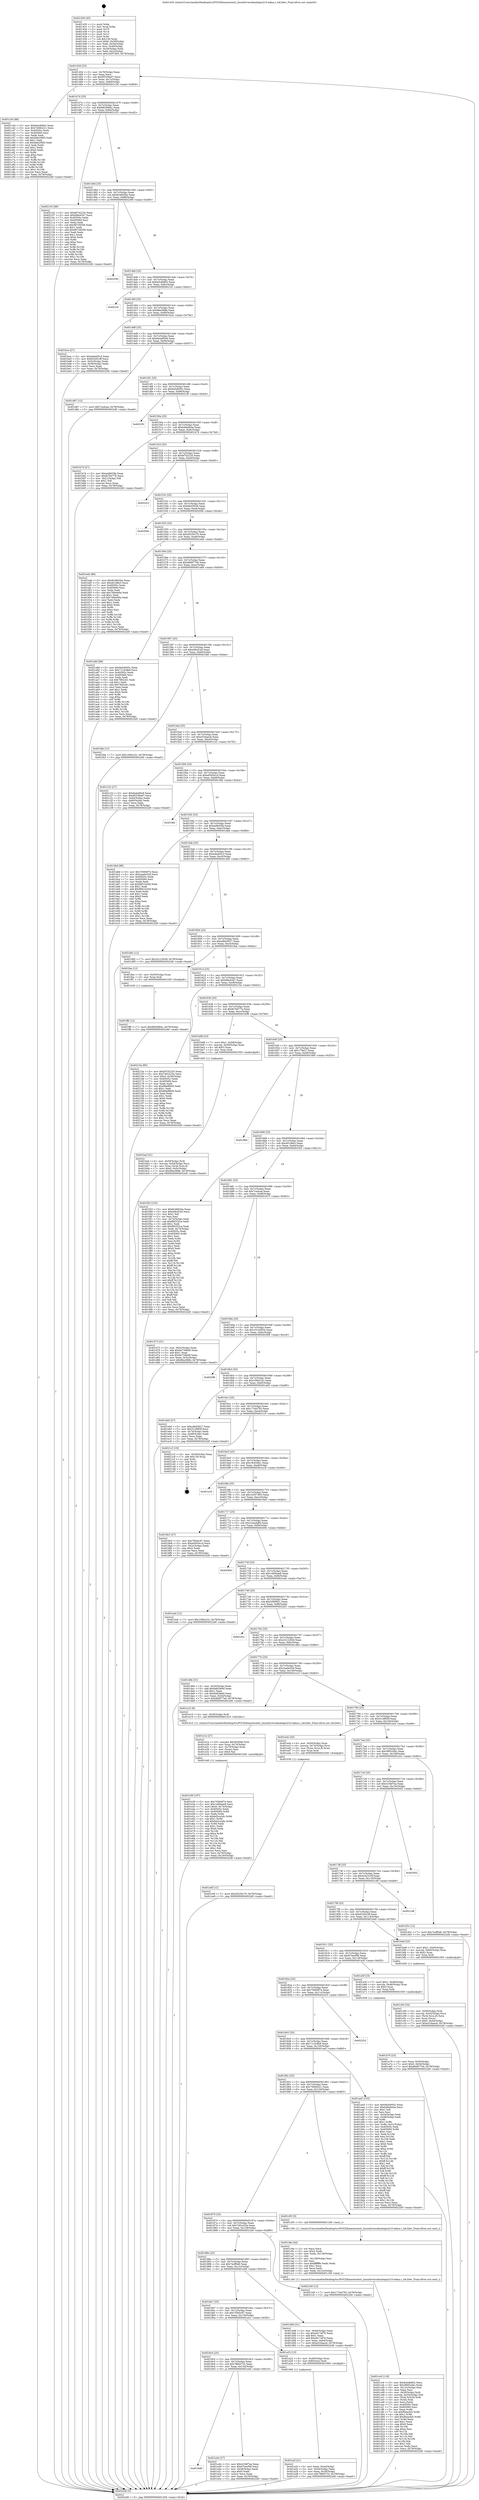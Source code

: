 digraph "0x401430" {
  label = "0x401430 (/mnt/c/Users/mathe/Desktop/tcc/POCII/binaries/extr_linuxdriversdmategra210-adma.c_tdc2dev_Final-ollvm.out::main(0))"
  labelloc = "t"
  node[shape=record]

  Entry [label="",width=0.3,height=0.3,shape=circle,fillcolor=black,style=filled]
  "0x40145d" [label="{
     0x40145d [23]\l
     | [instrs]\l
     &nbsp;&nbsp;0x40145d \<+3\>: mov -0x78(%rbp),%eax\l
     &nbsp;&nbsp;0x401460 \<+2\>: mov %eax,%ecx\l
     &nbsp;&nbsp;0x401462 \<+6\>: sub $0x855394d7,%ecx\l
     &nbsp;&nbsp;0x401468 \<+3\>: mov %eax,-0x7c(%rbp)\l
     &nbsp;&nbsp;0x40146b \<+3\>: mov %ecx,-0x80(%rbp)\l
     &nbsp;&nbsp;0x40146e \<+6\>: je 0000000000401c3d \<main+0x80d\>\l
  }"]
  "0x401c3d" [label="{
     0x401c3d [88]\l
     | [instrs]\l
     &nbsp;&nbsp;0x401c3d \<+5\>: mov $0x8cb4b662,%eax\l
     &nbsp;&nbsp;0x401c42 \<+5\>: mov $0x74584221,%ecx\l
     &nbsp;&nbsp;0x401c47 \<+7\>: mov 0x40505c,%edx\l
     &nbsp;&nbsp;0x401c4e \<+7\>: mov 0x405060,%esi\l
     &nbsp;&nbsp;0x401c55 \<+2\>: mov %edx,%edi\l
     &nbsp;&nbsp;0x401c57 \<+6\>: add $0xbbb206f3,%edi\l
     &nbsp;&nbsp;0x401c5d \<+3\>: sub $0x1,%edi\l
     &nbsp;&nbsp;0x401c60 \<+6\>: sub $0xbbb206f3,%edi\l
     &nbsp;&nbsp;0x401c66 \<+3\>: imul %edi,%edx\l
     &nbsp;&nbsp;0x401c69 \<+3\>: and $0x1,%edx\l
     &nbsp;&nbsp;0x401c6c \<+3\>: cmp $0x0,%edx\l
     &nbsp;&nbsp;0x401c6f \<+4\>: sete %r8b\l
     &nbsp;&nbsp;0x401c73 \<+3\>: cmp $0xa,%esi\l
     &nbsp;&nbsp;0x401c76 \<+4\>: setl %r9b\l
     &nbsp;&nbsp;0x401c7a \<+3\>: mov %r8b,%r10b\l
     &nbsp;&nbsp;0x401c7d \<+3\>: and %r9b,%r10b\l
     &nbsp;&nbsp;0x401c80 \<+3\>: xor %r9b,%r8b\l
     &nbsp;&nbsp;0x401c83 \<+3\>: or %r8b,%r10b\l
     &nbsp;&nbsp;0x401c86 \<+4\>: test $0x1,%r10b\l
     &nbsp;&nbsp;0x401c8a \<+3\>: cmovne %ecx,%eax\l
     &nbsp;&nbsp;0x401c8d \<+3\>: mov %eax,-0x78(%rbp)\l
     &nbsp;&nbsp;0x401c90 \<+5\>: jmp 00000000004022d0 \<main+0xea0\>\l
  }"]
  "0x401474" [label="{
     0x401474 [25]\l
     | [instrs]\l
     &nbsp;&nbsp;0x401474 \<+5\>: jmp 0000000000401479 \<main+0x49\>\l
     &nbsp;&nbsp;0x401479 \<+3\>: mov -0x7c(%rbp),%eax\l
     &nbsp;&nbsp;0x40147c \<+5\>: sub $0x8820b84c,%eax\l
     &nbsp;&nbsp;0x401481 \<+6\>: mov %eax,-0x84(%rbp)\l
     &nbsp;&nbsp;0x401487 \<+6\>: je 0000000000402102 \<main+0xcd2\>\l
  }"]
  Exit [label="",width=0.3,height=0.3,shape=circle,fillcolor=black,style=filled,peripheries=2]
  "0x402102" [label="{
     0x402102 [88]\l
     | [instrs]\l
     &nbsp;&nbsp;0x402102 \<+5\>: mov $0xbf7d2220,%eax\l
     &nbsp;&nbsp;0x402107 \<+5\>: mov $0xf49e4347,%ecx\l
     &nbsp;&nbsp;0x40210c \<+7\>: mov 0x40505c,%edx\l
     &nbsp;&nbsp;0x402113 \<+7\>: mov 0x405060,%esi\l
     &nbsp;&nbsp;0x40211a \<+2\>: mov %edx,%edi\l
     &nbsp;&nbsp;0x40211c \<+6\>: sub $0x98726558,%edi\l
     &nbsp;&nbsp;0x402122 \<+3\>: sub $0x1,%edi\l
     &nbsp;&nbsp;0x402125 \<+6\>: add $0x98726558,%edi\l
     &nbsp;&nbsp;0x40212b \<+3\>: imul %edi,%edx\l
     &nbsp;&nbsp;0x40212e \<+3\>: and $0x1,%edx\l
     &nbsp;&nbsp;0x402131 \<+3\>: cmp $0x0,%edx\l
     &nbsp;&nbsp;0x402134 \<+4\>: sete %r8b\l
     &nbsp;&nbsp;0x402138 \<+3\>: cmp $0xa,%esi\l
     &nbsp;&nbsp;0x40213b \<+4\>: setl %r9b\l
     &nbsp;&nbsp;0x40213f \<+3\>: mov %r8b,%r10b\l
     &nbsp;&nbsp;0x402142 \<+3\>: and %r9b,%r10b\l
     &nbsp;&nbsp;0x402145 \<+3\>: xor %r9b,%r8b\l
     &nbsp;&nbsp;0x402148 \<+3\>: or %r8b,%r10b\l
     &nbsp;&nbsp;0x40214b \<+4\>: test $0x1,%r10b\l
     &nbsp;&nbsp;0x40214f \<+3\>: cmovne %ecx,%eax\l
     &nbsp;&nbsp;0x402152 \<+3\>: mov %eax,-0x78(%rbp)\l
     &nbsp;&nbsp;0x402155 \<+5\>: jmp 00000000004022d0 \<main+0xea0\>\l
  }"]
  "0x40148d" [label="{
     0x40148d [25]\l
     | [instrs]\l
     &nbsp;&nbsp;0x40148d \<+5\>: jmp 0000000000401492 \<main+0x62\>\l
     &nbsp;&nbsp;0x401492 \<+3\>: mov -0x7c(%rbp),%eax\l
     &nbsp;&nbsp;0x401495 \<+5\>: sub $0x8c4662be,%eax\l
     &nbsp;&nbsp;0x40149a \<+6\>: mov %eax,-0x88(%rbp)\l
     &nbsp;&nbsp;0x4014a0 \<+6\>: je 0000000000402290 \<main+0xe60\>\l
  }"]
  "0x401ff6" [label="{
     0x401ff6 [12]\l
     | [instrs]\l
     &nbsp;&nbsp;0x401ff6 \<+7\>: movl $0x8820b84c,-0x78(%rbp)\l
     &nbsp;&nbsp;0x401ffd \<+5\>: jmp 00000000004022d0 \<main+0xea0\>\l
  }"]
  "0x402290" [label="{
     0x402290\l
  }", style=dashed]
  "0x4014a6" [label="{
     0x4014a6 [25]\l
     | [instrs]\l
     &nbsp;&nbsp;0x4014a6 \<+5\>: jmp 00000000004014ab \<main+0x7b\>\l
     &nbsp;&nbsp;0x4014ab \<+3\>: mov -0x7c(%rbp),%eax\l
     &nbsp;&nbsp;0x4014ae \<+5\>: sub $0x8cb4b662,%eax\l
     &nbsp;&nbsp;0x4014b3 \<+6\>: mov %eax,-0x8c(%rbp)\l
     &nbsp;&nbsp;0x4014b9 \<+6\>: je 00000000004021fc \<main+0xdcc\>\l
  }"]
  "0x401edf" [label="{
     0x401edf [12]\l
     | [instrs]\l
     &nbsp;&nbsp;0x401edf \<+7\>: movl $0xd5250c70,-0x78(%rbp)\l
     &nbsp;&nbsp;0x401ee6 \<+5\>: jmp 00000000004022d0 \<main+0xea0\>\l
  }"]
  "0x4021fc" [label="{
     0x4021fc\l
  }", style=dashed]
  "0x4014bf" [label="{
     0x4014bf [25]\l
     | [instrs]\l
     &nbsp;&nbsp;0x4014bf \<+5\>: jmp 00000000004014c4 \<main+0x94\>\l
     &nbsp;&nbsp;0x4014c4 \<+3\>: mov -0x7c(%rbp),%eax\l
     &nbsp;&nbsp;0x4014c7 \<+5\>: sub $0x96ec9fdb,%eax\l
     &nbsp;&nbsp;0x4014cc \<+6\>: mov %eax,-0x90(%rbp)\l
     &nbsp;&nbsp;0x4014d2 \<+6\>: je 0000000000401bce \<main+0x79e\>\l
  }"]
  "0x401e39" [label="{
     0x401e39 [107]\l
     | [instrs]\l
     &nbsp;&nbsp;0x401e39 \<+5\>: mov $0x70094f74,%esi\l
     &nbsp;&nbsp;0x401e3e \<+5\>: mov $0x1e694ae8,%ecx\l
     &nbsp;&nbsp;0x401e43 \<+7\>: movl $0x0,-0x74(%rbp)\l
     &nbsp;&nbsp;0x401e4a \<+7\>: mov 0x40505c,%edx\l
     &nbsp;&nbsp;0x401e51 \<+8\>: mov 0x405060,%r8d\l
     &nbsp;&nbsp;0x401e59 \<+3\>: mov %edx,%r9d\l
     &nbsp;&nbsp;0x401e5c \<+7\>: sub $0xbd2ca3dc,%r9d\l
     &nbsp;&nbsp;0x401e63 \<+4\>: sub $0x1,%r9d\l
     &nbsp;&nbsp;0x401e67 \<+7\>: add $0xbd2ca3dc,%r9d\l
     &nbsp;&nbsp;0x401e6e \<+4\>: imul %r9d,%edx\l
     &nbsp;&nbsp;0x401e72 \<+3\>: and $0x1,%edx\l
     &nbsp;&nbsp;0x401e75 \<+3\>: cmp $0x0,%edx\l
     &nbsp;&nbsp;0x401e78 \<+4\>: sete %r10b\l
     &nbsp;&nbsp;0x401e7c \<+4\>: cmp $0xa,%r8d\l
     &nbsp;&nbsp;0x401e80 \<+4\>: setl %r11b\l
     &nbsp;&nbsp;0x401e84 \<+3\>: mov %r10b,%bl\l
     &nbsp;&nbsp;0x401e87 \<+3\>: and %r11b,%bl\l
     &nbsp;&nbsp;0x401e8a \<+3\>: xor %r11b,%r10b\l
     &nbsp;&nbsp;0x401e8d \<+3\>: or %r10b,%bl\l
     &nbsp;&nbsp;0x401e90 \<+3\>: test $0x1,%bl\l
     &nbsp;&nbsp;0x401e93 \<+3\>: cmovne %ecx,%esi\l
     &nbsp;&nbsp;0x401e96 \<+3\>: mov %esi,-0x78(%rbp)\l
     &nbsp;&nbsp;0x401e99 \<+6\>: mov %eax,-0x140(%rbp)\l
     &nbsp;&nbsp;0x401e9f \<+5\>: jmp 00000000004022d0 \<main+0xea0\>\l
  }"]
  "0x401bce" [label="{
     0x401bce [27]\l
     | [instrs]\l
     &nbsp;&nbsp;0x401bce \<+5\>: mov $0xeda405c3,%eax\l
     &nbsp;&nbsp;0x401bd3 \<+5\>: mov $0x622f418f,%ecx\l
     &nbsp;&nbsp;0x401bd8 \<+3\>: mov -0x5c(%rbp),%edx\l
     &nbsp;&nbsp;0x401bdb \<+3\>: cmp -0x58(%rbp),%edx\l
     &nbsp;&nbsp;0x401bde \<+3\>: cmovl %ecx,%eax\l
     &nbsp;&nbsp;0x401be1 \<+3\>: mov %eax,-0x78(%rbp)\l
     &nbsp;&nbsp;0x401be4 \<+5\>: jmp 00000000004022d0 \<main+0xea0\>\l
  }"]
  "0x4014d8" [label="{
     0x4014d8 [25]\l
     | [instrs]\l
     &nbsp;&nbsp;0x4014d8 \<+5\>: jmp 00000000004014dd \<main+0xad\>\l
     &nbsp;&nbsp;0x4014dd \<+3\>: mov -0x7c(%rbp),%eax\l
     &nbsp;&nbsp;0x4014e0 \<+5\>: sub $0x9a4a85e9,%eax\l
     &nbsp;&nbsp;0x4014e5 \<+6\>: mov %eax,-0x94(%rbp)\l
     &nbsp;&nbsp;0x4014eb \<+6\>: je 0000000000401d67 \<main+0x937\>\l
  }"]
  "0x401e1e" [label="{
     0x401e1e [27]\l
     | [instrs]\l
     &nbsp;&nbsp;0x401e1e \<+10\>: movabs $0x4030b6,%rdi\l
     &nbsp;&nbsp;0x401e28 \<+4\>: mov %rax,-0x70(%rbp)\l
     &nbsp;&nbsp;0x401e2c \<+4\>: mov -0x70(%rbp),%rax\l
     &nbsp;&nbsp;0x401e30 \<+2\>: mov (%rax),%esi\l
     &nbsp;&nbsp;0x401e32 \<+2\>: mov $0x0,%al\l
     &nbsp;&nbsp;0x401e34 \<+5\>: call 0000000000401040 \<printf@plt\>\l
     | [calls]\l
     &nbsp;&nbsp;0x401040 \{1\} (unknown)\l
  }"]
  "0x401d67" [label="{
     0x401d67 [12]\l
     | [instrs]\l
     &nbsp;&nbsp;0x401d67 \<+7\>: movl $0x7ca4cae,-0x78(%rbp)\l
     &nbsp;&nbsp;0x401d6e \<+5\>: jmp 00000000004022d0 \<main+0xea0\>\l
  }"]
  "0x4014f1" [label="{
     0x4014f1 [25]\l
     | [instrs]\l
     &nbsp;&nbsp;0x4014f1 \<+5\>: jmp 00000000004014f6 \<main+0xc6\>\l
     &nbsp;&nbsp;0x4014f6 \<+3\>: mov -0x7c(%rbp),%eax\l
     &nbsp;&nbsp;0x4014f9 \<+5\>: sub $0x9a5d005c,%eax\l
     &nbsp;&nbsp;0x4014fe \<+6\>: mov %eax,-0x98(%rbp)\l
     &nbsp;&nbsp;0x401504 \<+6\>: je 00000000004021f0 \<main+0xdc0\>\l
  }"]
  "0x401cc6" [label="{
     0x401cc6 [118]\l
     | [instrs]\l
     &nbsp;&nbsp;0x401cc6 \<+5\>: mov $0x8cb4b662,%ecx\l
     &nbsp;&nbsp;0x401ccb \<+5\>: mov $0x38952d4c,%edx\l
     &nbsp;&nbsp;0x401cd0 \<+6\>: mov -0x13c(%rbp),%esi\l
     &nbsp;&nbsp;0x401cd6 \<+3\>: imul %eax,%esi\l
     &nbsp;&nbsp;0x401cd9 \<+4\>: mov -0x50(%rbp),%rdi\l
     &nbsp;&nbsp;0x401cdd \<+4\>: movslq -0x54(%rbp),%r8\l
     &nbsp;&nbsp;0x401ce1 \<+4\>: mov (%rdi,%r8,8),%rdi\l
     &nbsp;&nbsp;0x401ce5 \<+3\>: mov (%rdi),%rdi\l
     &nbsp;&nbsp;0x401ce8 \<+2\>: mov %esi,(%rdi)\l
     &nbsp;&nbsp;0x401cea \<+7\>: mov 0x40505c,%eax\l
     &nbsp;&nbsp;0x401cf1 \<+7\>: mov 0x405060,%esi\l
     &nbsp;&nbsp;0x401cf8 \<+3\>: mov %eax,%r9d\l
     &nbsp;&nbsp;0x401cfb \<+7\>: sub $0xf0eacfa5,%r9d\l
     &nbsp;&nbsp;0x401d02 \<+4\>: sub $0x1,%r9d\l
     &nbsp;&nbsp;0x401d06 \<+7\>: add $0xf0eacfa5,%r9d\l
     &nbsp;&nbsp;0x401d0d \<+4\>: imul %r9d,%eax\l
     &nbsp;&nbsp;0x401d11 \<+3\>: and $0x1,%eax\l
     &nbsp;&nbsp;0x401d14 \<+3\>: cmp $0x0,%eax\l
     &nbsp;&nbsp;0x401d17 \<+4\>: sete %r10b\l
     &nbsp;&nbsp;0x401d1b \<+3\>: cmp $0xa,%esi\l
     &nbsp;&nbsp;0x401d1e \<+4\>: setl %r11b\l
     &nbsp;&nbsp;0x401d22 \<+3\>: mov %r10b,%bl\l
     &nbsp;&nbsp;0x401d25 \<+3\>: and %r11b,%bl\l
     &nbsp;&nbsp;0x401d28 \<+3\>: xor %r11b,%r10b\l
     &nbsp;&nbsp;0x401d2b \<+3\>: or %r10b,%bl\l
     &nbsp;&nbsp;0x401d2e \<+3\>: test $0x1,%bl\l
     &nbsp;&nbsp;0x401d31 \<+3\>: cmovne %edx,%ecx\l
     &nbsp;&nbsp;0x401d34 \<+3\>: mov %ecx,-0x78(%rbp)\l
     &nbsp;&nbsp;0x401d37 \<+5\>: jmp 00000000004022d0 \<main+0xea0\>\l
  }"]
  "0x4021f0" [label="{
     0x4021f0\l
  }", style=dashed]
  "0x40150a" [label="{
     0x40150a [25]\l
     | [instrs]\l
     &nbsp;&nbsp;0x40150a \<+5\>: jmp 000000000040150f \<main+0xdf\>\l
     &nbsp;&nbsp;0x40150f \<+3\>: mov -0x7c(%rbp),%eax\l
     &nbsp;&nbsp;0x401512 \<+5\>: sub $0xb48a944a,%eax\l
     &nbsp;&nbsp;0x401517 \<+6\>: mov %eax,-0x9c(%rbp)\l
     &nbsp;&nbsp;0x40151d \<+6\>: je 0000000000401b7d \<main+0x74d\>\l
  }"]
  "0x401c9a" [label="{
     0x401c9a [44]\l
     | [instrs]\l
     &nbsp;&nbsp;0x401c9a \<+2\>: xor %ecx,%ecx\l
     &nbsp;&nbsp;0x401c9c \<+5\>: mov $0x2,%edx\l
     &nbsp;&nbsp;0x401ca1 \<+6\>: mov %edx,-0x138(%rbp)\l
     &nbsp;&nbsp;0x401ca7 \<+1\>: cltd\l
     &nbsp;&nbsp;0x401ca8 \<+6\>: mov -0x138(%rbp),%esi\l
     &nbsp;&nbsp;0x401cae \<+2\>: idiv %esi\l
     &nbsp;&nbsp;0x401cb0 \<+6\>: imul $0xfffffffe,%edx,%edx\l
     &nbsp;&nbsp;0x401cb6 \<+3\>: sub $0x1,%ecx\l
     &nbsp;&nbsp;0x401cb9 \<+2\>: sub %ecx,%edx\l
     &nbsp;&nbsp;0x401cbb \<+6\>: mov %edx,-0x13c(%rbp)\l
     &nbsp;&nbsp;0x401cc1 \<+5\>: call 0000000000401160 \<next_i\>\l
     | [calls]\l
     &nbsp;&nbsp;0x401160 \{1\} (/mnt/c/Users/mathe/Desktop/tcc/POCII/binaries/extr_linuxdriversdmategra210-adma.c_tdc2dev_Final-ollvm.out::next_i)\l
  }"]
  "0x401b7d" [label="{
     0x401b7d [27]\l
     | [instrs]\l
     &nbsp;&nbsp;0x401b7d \<+5\>: mov $0xea9b53fa,%eax\l
     &nbsp;&nbsp;0x401b82 \<+5\>: mov $0xfe7b077b,%ecx\l
     &nbsp;&nbsp;0x401b87 \<+3\>: mov -0x21(%rbp),%dl\l
     &nbsp;&nbsp;0x401b8a \<+3\>: test $0x1,%dl\l
     &nbsp;&nbsp;0x401b8d \<+3\>: cmovne %ecx,%eax\l
     &nbsp;&nbsp;0x401b90 \<+3\>: mov %eax,-0x78(%rbp)\l
     &nbsp;&nbsp;0x401b93 \<+5\>: jmp 00000000004022d0 \<main+0xea0\>\l
  }"]
  "0x401523" [label="{
     0x401523 [25]\l
     | [instrs]\l
     &nbsp;&nbsp;0x401523 \<+5\>: jmp 0000000000401528 \<main+0xf8\>\l
     &nbsp;&nbsp;0x401528 \<+3\>: mov -0x7c(%rbp),%eax\l
     &nbsp;&nbsp;0x40152b \<+5\>: sub $0xbf7d2220,%eax\l
     &nbsp;&nbsp;0x401530 \<+6\>: mov %eax,-0xa0(%rbp)\l
     &nbsp;&nbsp;0x401536 \<+6\>: je 00000000004022c2 \<main+0xe92\>\l
  }"]
  "0x401c00" [label="{
     0x401c00 [34]\l
     | [instrs]\l
     &nbsp;&nbsp;0x401c00 \<+4\>: mov -0x50(%rbp),%rdi\l
     &nbsp;&nbsp;0x401c04 \<+4\>: movslq -0x54(%rbp),%rcx\l
     &nbsp;&nbsp;0x401c08 \<+4\>: mov (%rdi,%rcx,8),%rcx\l
     &nbsp;&nbsp;0x401c0c \<+3\>: mov %rax,(%rcx)\l
     &nbsp;&nbsp;0x401c0f \<+7\>: movl $0x0,-0x64(%rbp)\l
     &nbsp;&nbsp;0x401c16 \<+7\>: movl $0xe534aecb,-0x78(%rbp)\l
     &nbsp;&nbsp;0x401c1d \<+5\>: jmp 00000000004022d0 \<main+0xea0\>\l
  }"]
  "0x4022c2" [label="{
     0x4022c2\l
  }", style=dashed]
  "0x40153c" [label="{
     0x40153c [25]\l
     | [instrs]\l
     &nbsp;&nbsp;0x40153c \<+5\>: jmp 0000000000401541 \<main+0x111\>\l
     &nbsp;&nbsp;0x401541 \<+3\>: mov -0x7c(%rbp),%eax\l
     &nbsp;&nbsp;0x401544 \<+5\>: sub $0xbfe55628,%eax\l
     &nbsp;&nbsp;0x401549 \<+6\>: mov %eax,-0xa4(%rbp)\l
     &nbsp;&nbsp;0x40154f \<+6\>: je 000000000040209e \<main+0xc6e\>\l
  }"]
  "0x401baf" [label="{
     0x401baf [31]\l
     | [instrs]\l
     &nbsp;&nbsp;0x401baf \<+4\>: mov -0x50(%rbp),%rdi\l
     &nbsp;&nbsp;0x401bb3 \<+4\>: movslq -0x54(%rbp),%rcx\l
     &nbsp;&nbsp;0x401bb7 \<+4\>: mov %rax,(%rdi,%rcx,8)\l
     &nbsp;&nbsp;0x401bbb \<+7\>: movl $0x0,-0x5c(%rbp)\l
     &nbsp;&nbsp;0x401bc2 \<+7\>: movl $0x96ec9fdb,-0x78(%rbp)\l
     &nbsp;&nbsp;0x401bc9 \<+5\>: jmp 00000000004022d0 \<main+0xea0\>\l
  }"]
  "0x40209e" [label="{
     0x40209e\l
  }", style=dashed]
  "0x401555" [label="{
     0x401555 [25]\l
     | [instrs]\l
     &nbsp;&nbsp;0x401555 \<+5\>: jmp 000000000040155a \<main+0x12a\>\l
     &nbsp;&nbsp;0x40155a \<+3\>: mov -0x7c(%rbp),%eax\l
     &nbsp;&nbsp;0x40155d \<+5\>: sub $0xd5250c70,%eax\l
     &nbsp;&nbsp;0x401562 \<+6\>: mov %eax,-0xa8(%rbp)\l
     &nbsp;&nbsp;0x401568 \<+6\>: je 0000000000401eeb \<main+0xabb\>\l
  }"]
  "0x401a76" [label="{
     0x401a76 [23]\l
     | [instrs]\l
     &nbsp;&nbsp;0x401a76 \<+4\>: mov %rax,-0x50(%rbp)\l
     &nbsp;&nbsp;0x401a7a \<+7\>: movl $0x0,-0x54(%rbp)\l
     &nbsp;&nbsp;0x401a81 \<+7\>: movl $0xd6d977a0,-0x78(%rbp)\l
     &nbsp;&nbsp;0x401a88 \<+5\>: jmp 00000000004022d0 \<main+0xea0\>\l
  }"]
  "0x401eeb" [label="{
     0x401eeb [88]\l
     | [instrs]\l
     &nbsp;&nbsp;0x401eeb \<+5\>: mov $0x8c4662be,%eax\l
     &nbsp;&nbsp;0x401ef0 \<+5\>: mov $0x401d6e3,%ecx\l
     &nbsp;&nbsp;0x401ef5 \<+7\>: mov 0x40505c,%edx\l
     &nbsp;&nbsp;0x401efc \<+7\>: mov 0x405060,%esi\l
     &nbsp;&nbsp;0x401f03 \<+2\>: mov %edx,%edi\l
     &nbsp;&nbsp;0x401f05 \<+6\>: add $0x76feb06a,%edi\l
     &nbsp;&nbsp;0x401f0b \<+3\>: sub $0x1,%edi\l
     &nbsp;&nbsp;0x401f0e \<+6\>: sub $0x76feb06a,%edi\l
     &nbsp;&nbsp;0x401f14 \<+3\>: imul %edi,%edx\l
     &nbsp;&nbsp;0x401f17 \<+3\>: and $0x1,%edx\l
     &nbsp;&nbsp;0x401f1a \<+3\>: cmp $0x0,%edx\l
     &nbsp;&nbsp;0x401f1d \<+4\>: sete %r8b\l
     &nbsp;&nbsp;0x401f21 \<+3\>: cmp $0xa,%esi\l
     &nbsp;&nbsp;0x401f24 \<+4\>: setl %r9b\l
     &nbsp;&nbsp;0x401f28 \<+3\>: mov %r8b,%r10b\l
     &nbsp;&nbsp;0x401f2b \<+3\>: and %r9b,%r10b\l
     &nbsp;&nbsp;0x401f2e \<+3\>: xor %r9b,%r8b\l
     &nbsp;&nbsp;0x401f31 \<+3\>: or %r8b,%r10b\l
     &nbsp;&nbsp;0x401f34 \<+4\>: test $0x1,%r10b\l
     &nbsp;&nbsp;0x401f38 \<+3\>: cmovne %ecx,%eax\l
     &nbsp;&nbsp;0x401f3b \<+3\>: mov %eax,-0x78(%rbp)\l
     &nbsp;&nbsp;0x401f3e \<+5\>: jmp 00000000004022d0 \<main+0xea0\>\l
  }"]
  "0x40156e" [label="{
     0x40156e [25]\l
     | [instrs]\l
     &nbsp;&nbsp;0x40156e \<+5\>: jmp 0000000000401573 \<main+0x143\>\l
     &nbsp;&nbsp;0x401573 \<+3\>: mov -0x7c(%rbp),%eax\l
     &nbsp;&nbsp;0x401576 \<+5\>: sub $0xd6d977a0,%eax\l
     &nbsp;&nbsp;0x40157b \<+6\>: mov %eax,-0xac(%rbp)\l
     &nbsp;&nbsp;0x401581 \<+6\>: je 0000000000401a8d \<main+0x65d\>\l
  }"]
  "0x4018d9" [label="{
     0x4018d9\l
  }", style=dashed]
  "0x401a8d" [label="{
     0x401a8d [88]\l
     | [instrs]\l
     &nbsp;&nbsp;0x401a8d \<+5\>: mov $0x9a5d005c,%eax\l
     &nbsp;&nbsp;0x401a92 \<+5\>: mov $0x71c3c8b9,%ecx\l
     &nbsp;&nbsp;0x401a97 \<+7\>: mov 0x40505c,%edx\l
     &nbsp;&nbsp;0x401a9e \<+7\>: mov 0x405060,%esi\l
     &nbsp;&nbsp;0x401aa5 \<+2\>: mov %edx,%edi\l
     &nbsp;&nbsp;0x401aa7 \<+6\>: sub $0x7802c61,%edi\l
     &nbsp;&nbsp;0x401aad \<+3\>: sub $0x1,%edi\l
     &nbsp;&nbsp;0x401ab0 \<+6\>: add $0x7802c61,%edi\l
     &nbsp;&nbsp;0x401ab6 \<+3\>: imul %edi,%edx\l
     &nbsp;&nbsp;0x401ab9 \<+3\>: and $0x1,%edx\l
     &nbsp;&nbsp;0x401abc \<+3\>: cmp $0x0,%edx\l
     &nbsp;&nbsp;0x401abf \<+4\>: sete %r8b\l
     &nbsp;&nbsp;0x401ac3 \<+3\>: cmp $0xa,%esi\l
     &nbsp;&nbsp;0x401ac6 \<+4\>: setl %r9b\l
     &nbsp;&nbsp;0x401aca \<+3\>: mov %r8b,%r10b\l
     &nbsp;&nbsp;0x401acd \<+3\>: and %r9b,%r10b\l
     &nbsp;&nbsp;0x401ad0 \<+3\>: xor %r9b,%r8b\l
     &nbsp;&nbsp;0x401ad3 \<+3\>: or %r8b,%r10b\l
     &nbsp;&nbsp;0x401ad6 \<+4\>: test $0x1,%r10b\l
     &nbsp;&nbsp;0x401ada \<+3\>: cmovne %ecx,%eax\l
     &nbsp;&nbsp;0x401add \<+3\>: mov %eax,-0x78(%rbp)\l
     &nbsp;&nbsp;0x401ae0 \<+5\>: jmp 00000000004022d0 \<main+0xea0\>\l
  }"]
  "0x401587" [label="{
     0x401587 [25]\l
     | [instrs]\l
     &nbsp;&nbsp;0x401587 \<+5\>: jmp 000000000040158c \<main+0x15c\>\l
     &nbsp;&nbsp;0x40158c \<+3\>: mov -0x7c(%rbp),%eax\l
     &nbsp;&nbsp;0x40158f \<+5\>: sub $0xe0bcf1e0,%eax\l
     &nbsp;&nbsp;0x401594 \<+6\>: mov %eax,-0xb0(%rbp)\l
     &nbsp;&nbsp;0x40159a \<+6\>: je 0000000000401fde \<main+0xbae\>\l
  }"]
  "0x401a44" [label="{
     0x401a44 [27]\l
     | [instrs]\l
     &nbsp;&nbsp;0x401a44 \<+5\>: mov $0x410bf7ea,%eax\l
     &nbsp;&nbsp;0x401a49 \<+5\>: mov $0x67eecf58,%ecx\l
     &nbsp;&nbsp;0x401a4e \<+3\>: mov -0x28(%rbp),%edx\l
     &nbsp;&nbsp;0x401a51 \<+3\>: cmp $0x0,%edx\l
     &nbsp;&nbsp;0x401a54 \<+3\>: cmove %ecx,%eax\l
     &nbsp;&nbsp;0x401a57 \<+3\>: mov %eax,-0x78(%rbp)\l
     &nbsp;&nbsp;0x401a5a \<+5\>: jmp 00000000004022d0 \<main+0xea0\>\l
  }"]
  "0x401fde" [label="{
     0x401fde [12]\l
     | [instrs]\l
     &nbsp;&nbsp;0x401fde \<+7\>: movl $0x109e2c2c,-0x78(%rbp)\l
     &nbsp;&nbsp;0x401fe5 \<+5\>: jmp 00000000004022d0 \<main+0xea0\>\l
  }"]
  "0x4015a0" [label="{
     0x4015a0 [25]\l
     | [instrs]\l
     &nbsp;&nbsp;0x4015a0 \<+5\>: jmp 00000000004015a5 \<main+0x175\>\l
     &nbsp;&nbsp;0x4015a5 \<+3\>: mov -0x7c(%rbp),%eax\l
     &nbsp;&nbsp;0x4015a8 \<+5\>: sub $0xe534aecb,%eax\l
     &nbsp;&nbsp;0x4015ad \<+6\>: mov %eax,-0xb4(%rbp)\l
     &nbsp;&nbsp;0x4015b3 \<+6\>: je 0000000000401c22 \<main+0x7f2\>\l
  }"]
  "0x401a2f" [label="{
     0x401a2f [21]\l
     | [instrs]\l
     &nbsp;&nbsp;0x401a2f \<+3\>: mov %eax,-0x44(%rbp)\l
     &nbsp;&nbsp;0x401a32 \<+3\>: mov -0x44(%rbp),%eax\l
     &nbsp;&nbsp;0x401a35 \<+3\>: mov %eax,-0x28(%rbp)\l
     &nbsp;&nbsp;0x401a38 \<+7\>: movl $0x7f664733,-0x78(%rbp)\l
     &nbsp;&nbsp;0x401a3f \<+5\>: jmp 00000000004022d0 \<main+0xea0\>\l
  }"]
  "0x401c22" [label="{
     0x401c22 [27]\l
     | [instrs]\l
     &nbsp;&nbsp;0x401c22 \<+5\>: mov $0x9a4a85e9,%eax\l
     &nbsp;&nbsp;0x401c27 \<+5\>: mov $0x855394d7,%ecx\l
     &nbsp;&nbsp;0x401c2c \<+3\>: mov -0x64(%rbp),%edx\l
     &nbsp;&nbsp;0x401c2f \<+3\>: cmp -0x60(%rbp),%edx\l
     &nbsp;&nbsp;0x401c32 \<+3\>: cmovl %ecx,%eax\l
     &nbsp;&nbsp;0x401c35 \<+3\>: mov %eax,-0x78(%rbp)\l
     &nbsp;&nbsp;0x401c38 \<+5\>: jmp 00000000004022d0 \<main+0xea0\>\l
  }"]
  "0x4015b9" [label="{
     0x4015b9 [25]\l
     | [instrs]\l
     &nbsp;&nbsp;0x4015b9 \<+5\>: jmp 00000000004015be \<main+0x18e\>\l
     &nbsp;&nbsp;0x4015be \<+3\>: mov -0x7c(%rbp),%eax\l
     &nbsp;&nbsp;0x4015c1 \<+5\>: sub $0xe9305e1d,%eax\l
     &nbsp;&nbsp;0x4015c6 \<+6\>: mov %eax,-0xb8(%rbp)\l
     &nbsp;&nbsp;0x4015cc \<+6\>: je 00000000004018fe \<main+0x4ce\>\l
  }"]
  "0x4018c0" [label="{
     0x4018c0 [25]\l
     | [instrs]\l
     &nbsp;&nbsp;0x4018c0 \<+5\>: jmp 00000000004018c5 \<main+0x495\>\l
     &nbsp;&nbsp;0x4018c5 \<+3\>: mov -0x7c(%rbp),%eax\l
     &nbsp;&nbsp;0x4018c8 \<+5\>: sub $0x7f664733,%eax\l
     &nbsp;&nbsp;0x4018cd \<+6\>: mov %eax,-0x134(%rbp)\l
     &nbsp;&nbsp;0x4018d3 \<+6\>: je 0000000000401a44 \<main+0x614\>\l
  }"]
  "0x4018fe" [label="{
     0x4018fe\l
  }", style=dashed]
  "0x4015d2" [label="{
     0x4015d2 [25]\l
     | [instrs]\l
     &nbsp;&nbsp;0x4015d2 \<+5\>: jmp 00000000004015d7 \<main+0x1a7\>\l
     &nbsp;&nbsp;0x4015d7 \<+3\>: mov -0x7c(%rbp),%eax\l
     &nbsp;&nbsp;0x4015da \<+5\>: sub $0xea9b53fa,%eax\l
     &nbsp;&nbsp;0x4015df \<+6\>: mov %eax,-0xbc(%rbp)\l
     &nbsp;&nbsp;0x4015e5 \<+6\>: je 0000000000401dbd \<main+0x98d\>\l
  }"]
  "0x401a22" [label="{
     0x401a22 [13]\l
     | [instrs]\l
     &nbsp;&nbsp;0x401a22 \<+4\>: mov -0x40(%rbp),%rax\l
     &nbsp;&nbsp;0x401a26 \<+4\>: mov 0x8(%rax),%rdi\l
     &nbsp;&nbsp;0x401a2a \<+5\>: call 0000000000401060 \<atoi@plt\>\l
     | [calls]\l
     &nbsp;&nbsp;0x401060 \{1\} (unknown)\l
  }"]
  "0x401dbd" [label="{
     0x401dbd [88]\l
     | [instrs]\l
     &nbsp;&nbsp;0x401dbd \<+5\>: mov $0x70094f74,%eax\l
     &nbsp;&nbsp;0x401dc2 \<+5\>: mov $0x2aa0e53d,%ecx\l
     &nbsp;&nbsp;0x401dc7 \<+7\>: mov 0x40505c,%edx\l
     &nbsp;&nbsp;0x401dce \<+7\>: mov 0x405060,%esi\l
     &nbsp;&nbsp;0x401dd5 \<+2\>: mov %edx,%edi\l
     &nbsp;&nbsp;0x401dd7 \<+6\>: sub $0x8851b2dd,%edi\l
     &nbsp;&nbsp;0x401ddd \<+3\>: sub $0x1,%edi\l
     &nbsp;&nbsp;0x401de0 \<+6\>: add $0x8851b2dd,%edi\l
     &nbsp;&nbsp;0x401de6 \<+3\>: imul %edi,%edx\l
     &nbsp;&nbsp;0x401de9 \<+3\>: and $0x1,%edx\l
     &nbsp;&nbsp;0x401dec \<+3\>: cmp $0x0,%edx\l
     &nbsp;&nbsp;0x401def \<+4\>: sete %r8b\l
     &nbsp;&nbsp;0x401df3 \<+3\>: cmp $0xa,%esi\l
     &nbsp;&nbsp;0x401df6 \<+4\>: setl %r9b\l
     &nbsp;&nbsp;0x401dfa \<+3\>: mov %r8b,%r10b\l
     &nbsp;&nbsp;0x401dfd \<+3\>: and %r9b,%r10b\l
     &nbsp;&nbsp;0x401e00 \<+3\>: xor %r9b,%r8b\l
     &nbsp;&nbsp;0x401e03 \<+3\>: or %r8b,%r10b\l
     &nbsp;&nbsp;0x401e06 \<+4\>: test $0x1,%r10b\l
     &nbsp;&nbsp;0x401e0a \<+3\>: cmovne %ecx,%eax\l
     &nbsp;&nbsp;0x401e0d \<+3\>: mov %eax,-0x78(%rbp)\l
     &nbsp;&nbsp;0x401e10 \<+5\>: jmp 00000000004022d0 \<main+0xea0\>\l
  }"]
  "0x4015eb" [label="{
     0x4015eb [25]\l
     | [instrs]\l
     &nbsp;&nbsp;0x4015eb \<+5\>: jmp 00000000004015f0 \<main+0x1c0\>\l
     &nbsp;&nbsp;0x4015f0 \<+3\>: mov -0x7c(%rbp),%eax\l
     &nbsp;&nbsp;0x4015f3 \<+5\>: sub $0xeda405c3,%eax\l
     &nbsp;&nbsp;0x4015f8 \<+6\>: mov %eax,-0xc0(%rbp)\l
     &nbsp;&nbsp;0x4015fe \<+6\>: je 0000000000401d92 \<main+0x962\>\l
  }"]
  "0x4018a7" [label="{
     0x4018a7 [25]\l
     | [instrs]\l
     &nbsp;&nbsp;0x4018a7 \<+5\>: jmp 00000000004018ac \<main+0x47c\>\l
     &nbsp;&nbsp;0x4018ac \<+3\>: mov -0x7c(%rbp),%eax\l
     &nbsp;&nbsp;0x4018af \<+5\>: sub $0x7f3b5c97,%eax\l
     &nbsp;&nbsp;0x4018b4 \<+6\>: mov %eax,-0x130(%rbp)\l
     &nbsp;&nbsp;0x4018ba \<+6\>: je 0000000000401a22 \<main+0x5f2\>\l
  }"]
  "0x401d92" [label="{
     0x401d92 [12]\l
     | [instrs]\l
     &nbsp;&nbsp;0x401d92 \<+7\>: movl $0x2412263d,-0x78(%rbp)\l
     &nbsp;&nbsp;0x401d99 \<+5\>: jmp 00000000004022d0 \<main+0xea0\>\l
  }"]
  "0x401604" [label="{
     0x401604 [25]\l
     | [instrs]\l
     &nbsp;&nbsp;0x401604 \<+5\>: jmp 0000000000401609 \<main+0x1d9\>\l
     &nbsp;&nbsp;0x401609 \<+3\>: mov -0x7c(%rbp),%eax\l
     &nbsp;&nbsp;0x40160c \<+5\>: sub $0xedbd3627,%eax\l
     &nbsp;&nbsp;0x401611 \<+6\>: mov %eax,-0xc4(%rbp)\l
     &nbsp;&nbsp;0x401617 \<+6\>: je 0000000000401fea \<main+0xbba\>\l
  }"]
  "0x401d48" [label="{
     0x401d48 [31]\l
     | [instrs]\l
     &nbsp;&nbsp;0x401d48 \<+3\>: mov -0x64(%rbp),%eax\l
     &nbsp;&nbsp;0x401d4b \<+5\>: sub $0xe917af76,%eax\l
     &nbsp;&nbsp;0x401d50 \<+3\>: add $0x1,%eax\l
     &nbsp;&nbsp;0x401d53 \<+5\>: add $0xe917af76,%eax\l
     &nbsp;&nbsp;0x401d58 \<+3\>: mov %eax,-0x64(%rbp)\l
     &nbsp;&nbsp;0x401d5b \<+7\>: movl $0xe534aecb,-0x78(%rbp)\l
     &nbsp;&nbsp;0x401d62 \<+5\>: jmp 00000000004022d0 \<main+0xea0\>\l
  }"]
  "0x401fea" [label="{
     0x401fea [12]\l
     | [instrs]\l
     &nbsp;&nbsp;0x401fea \<+4\>: mov -0x50(%rbp),%rax\l
     &nbsp;&nbsp;0x401fee \<+3\>: mov %rax,%rdi\l
     &nbsp;&nbsp;0x401ff1 \<+5\>: call 0000000000401030 \<free@plt\>\l
     | [calls]\l
     &nbsp;&nbsp;0x401030 \{1\} (unknown)\l
  }"]
  "0x40161d" [label="{
     0x40161d [25]\l
     | [instrs]\l
     &nbsp;&nbsp;0x40161d \<+5\>: jmp 0000000000401622 \<main+0x1f2\>\l
     &nbsp;&nbsp;0x401622 \<+3\>: mov -0x7c(%rbp),%eax\l
     &nbsp;&nbsp;0x401625 \<+5\>: sub $0xf49e4347,%eax\l
     &nbsp;&nbsp;0x40162a \<+6\>: mov %eax,-0xc8(%rbp)\l
     &nbsp;&nbsp;0x401630 \<+6\>: je 000000000040215a \<main+0xd2a\>\l
  }"]
  "0x40188e" [label="{
     0x40188e [25]\l
     | [instrs]\l
     &nbsp;&nbsp;0x40188e \<+5\>: jmp 0000000000401893 \<main+0x463\>\l
     &nbsp;&nbsp;0x401893 \<+3\>: mov -0x7c(%rbp),%eax\l
     &nbsp;&nbsp;0x401896 \<+5\>: sub $0x7ecff5e6,%eax\l
     &nbsp;&nbsp;0x40189b \<+6\>: mov %eax,-0x12c(%rbp)\l
     &nbsp;&nbsp;0x4018a1 \<+6\>: je 0000000000401d48 \<main+0x918\>\l
  }"]
  "0x40215a" [label="{
     0x40215a [95]\l
     | [instrs]\l
     &nbsp;&nbsp;0x40215a \<+5\>: mov $0xbf7d2220,%eax\l
     &nbsp;&nbsp;0x40215f \<+5\>: mov $0x7491e23e,%ecx\l
     &nbsp;&nbsp;0x402164 \<+7\>: movl $0x0,-0x30(%rbp)\l
     &nbsp;&nbsp;0x40216b \<+7\>: mov 0x40505c,%edx\l
     &nbsp;&nbsp;0x402172 \<+7\>: mov 0x405060,%esi\l
     &nbsp;&nbsp;0x402179 \<+2\>: mov %edx,%edi\l
     &nbsp;&nbsp;0x40217b \<+6\>: sub $0x99af8694,%edi\l
     &nbsp;&nbsp;0x402181 \<+3\>: sub $0x1,%edi\l
     &nbsp;&nbsp;0x402184 \<+6\>: add $0x99af8694,%edi\l
     &nbsp;&nbsp;0x40218a \<+3\>: imul %edi,%edx\l
     &nbsp;&nbsp;0x40218d \<+3\>: and $0x1,%edx\l
     &nbsp;&nbsp;0x402190 \<+3\>: cmp $0x0,%edx\l
     &nbsp;&nbsp;0x402193 \<+4\>: sete %r8b\l
     &nbsp;&nbsp;0x402197 \<+3\>: cmp $0xa,%esi\l
     &nbsp;&nbsp;0x40219a \<+4\>: setl %r9b\l
     &nbsp;&nbsp;0x40219e \<+3\>: mov %r8b,%r10b\l
     &nbsp;&nbsp;0x4021a1 \<+3\>: and %r9b,%r10b\l
     &nbsp;&nbsp;0x4021a4 \<+3\>: xor %r9b,%r8b\l
     &nbsp;&nbsp;0x4021a7 \<+3\>: or %r8b,%r10b\l
     &nbsp;&nbsp;0x4021aa \<+4\>: test $0x1,%r10b\l
     &nbsp;&nbsp;0x4021ae \<+3\>: cmovne %ecx,%eax\l
     &nbsp;&nbsp;0x4021b1 \<+3\>: mov %eax,-0x78(%rbp)\l
     &nbsp;&nbsp;0x4021b4 \<+5\>: jmp 00000000004022d0 \<main+0xea0\>\l
  }"]
  "0x401636" [label="{
     0x401636 [25]\l
     | [instrs]\l
     &nbsp;&nbsp;0x401636 \<+5\>: jmp 000000000040163b \<main+0x20b\>\l
     &nbsp;&nbsp;0x40163b \<+3\>: mov -0x7c(%rbp),%eax\l
     &nbsp;&nbsp;0x40163e \<+5\>: sub $0xfe7b077b,%eax\l
     &nbsp;&nbsp;0x401643 \<+6\>: mov %eax,-0xcc(%rbp)\l
     &nbsp;&nbsp;0x401649 \<+6\>: je 0000000000401b98 \<main+0x768\>\l
  }"]
  "0x4021b9" [label="{
     0x4021b9 [12]\l
     | [instrs]\l
     &nbsp;&nbsp;0x4021b9 \<+7\>: movl $0x17344793,-0x78(%rbp)\l
     &nbsp;&nbsp;0x4021c0 \<+5\>: jmp 00000000004022d0 \<main+0xea0\>\l
  }"]
  "0x401b98" [label="{
     0x401b98 [23]\l
     | [instrs]\l
     &nbsp;&nbsp;0x401b98 \<+7\>: movl $0x1,-0x58(%rbp)\l
     &nbsp;&nbsp;0x401b9f \<+4\>: movslq -0x58(%rbp),%rax\l
     &nbsp;&nbsp;0x401ba3 \<+4\>: shl $0x3,%rax\l
     &nbsp;&nbsp;0x401ba7 \<+3\>: mov %rax,%rdi\l
     &nbsp;&nbsp;0x401baa \<+5\>: call 0000000000401050 \<malloc@plt\>\l
     | [calls]\l
     &nbsp;&nbsp;0x401050 \{1\} (unknown)\l
  }"]
  "0x40164f" [label="{
     0x40164f [25]\l
     | [instrs]\l
     &nbsp;&nbsp;0x40164f \<+5\>: jmp 0000000000401654 \<main+0x224\>\l
     &nbsp;&nbsp;0x401654 \<+3\>: mov -0x7c(%rbp),%eax\l
     &nbsp;&nbsp;0x401657 \<+5\>: sub $0x179e27,%eax\l
     &nbsp;&nbsp;0x40165c \<+6\>: mov %eax,-0xd0(%rbp)\l
     &nbsp;&nbsp;0x401662 \<+6\>: je 0000000000401984 \<main+0x554\>\l
  }"]
  "0x401875" [label="{
     0x401875 [25]\l
     | [instrs]\l
     &nbsp;&nbsp;0x401875 \<+5\>: jmp 000000000040187a \<main+0x44a\>\l
     &nbsp;&nbsp;0x40187a \<+3\>: mov -0x7c(%rbp),%eax\l
     &nbsp;&nbsp;0x40187d \<+5\>: sub $0x7491e23e,%eax\l
     &nbsp;&nbsp;0x401882 \<+6\>: mov %eax,-0x128(%rbp)\l
     &nbsp;&nbsp;0x401888 \<+6\>: je 00000000004021b9 \<main+0xd89\>\l
  }"]
  "0x401984" [label="{
     0x401984\l
  }", style=dashed]
  "0x401668" [label="{
     0x401668 [25]\l
     | [instrs]\l
     &nbsp;&nbsp;0x401668 \<+5\>: jmp 000000000040166d \<main+0x23d\>\l
     &nbsp;&nbsp;0x40166d \<+3\>: mov -0x7c(%rbp),%eax\l
     &nbsp;&nbsp;0x401670 \<+5\>: sub $0x401d6e3,%eax\l
     &nbsp;&nbsp;0x401675 \<+6\>: mov %eax,-0xd4(%rbp)\l
     &nbsp;&nbsp;0x40167b \<+6\>: je 0000000000401f43 \<main+0xb13\>\l
  }"]
  "0x401c95" [label="{
     0x401c95 [5]\l
     | [instrs]\l
     &nbsp;&nbsp;0x401c95 \<+5\>: call 0000000000401160 \<next_i\>\l
     | [calls]\l
     &nbsp;&nbsp;0x401160 \{1\} (/mnt/c/Users/mathe/Desktop/tcc/POCII/binaries/extr_linuxdriversdmategra210-adma.c_tdc2dev_Final-ollvm.out::next_i)\l
  }"]
  "0x401f43" [label="{
     0x401f43 [155]\l
     | [instrs]\l
     &nbsp;&nbsp;0x401f43 \<+5\>: mov $0x8c4662be,%eax\l
     &nbsp;&nbsp;0x401f48 \<+5\>: mov $0xe0bcf1e0,%ecx\l
     &nbsp;&nbsp;0x401f4d \<+2\>: mov $0x1,%dl\l
     &nbsp;&nbsp;0x401f4f \<+2\>: xor %esi,%esi\l
     &nbsp;&nbsp;0x401f51 \<+3\>: mov -0x74(%rbp),%edi\l
     &nbsp;&nbsp;0x401f54 \<+6\>: sub $0xf90332ca,%edi\l
     &nbsp;&nbsp;0x401f5a \<+3\>: add $0x1,%edi\l
     &nbsp;&nbsp;0x401f5d \<+6\>: add $0xf90332ca,%edi\l
     &nbsp;&nbsp;0x401f63 \<+3\>: mov %edi,-0x74(%rbp)\l
     &nbsp;&nbsp;0x401f66 \<+7\>: mov 0x40505c,%edi\l
     &nbsp;&nbsp;0x401f6d \<+8\>: mov 0x405060,%r8d\l
     &nbsp;&nbsp;0x401f75 \<+3\>: sub $0x1,%esi\l
     &nbsp;&nbsp;0x401f78 \<+3\>: mov %edi,%r9d\l
     &nbsp;&nbsp;0x401f7b \<+3\>: add %esi,%r9d\l
     &nbsp;&nbsp;0x401f7e \<+4\>: imul %r9d,%edi\l
     &nbsp;&nbsp;0x401f82 \<+3\>: and $0x1,%edi\l
     &nbsp;&nbsp;0x401f85 \<+3\>: cmp $0x0,%edi\l
     &nbsp;&nbsp;0x401f88 \<+4\>: sete %r10b\l
     &nbsp;&nbsp;0x401f8c \<+4\>: cmp $0xa,%r8d\l
     &nbsp;&nbsp;0x401f90 \<+4\>: setl %r11b\l
     &nbsp;&nbsp;0x401f94 \<+3\>: mov %r10b,%bl\l
     &nbsp;&nbsp;0x401f97 \<+3\>: xor $0xff,%bl\l
     &nbsp;&nbsp;0x401f9a \<+3\>: mov %r11b,%r14b\l
     &nbsp;&nbsp;0x401f9d \<+4\>: xor $0xff,%r14b\l
     &nbsp;&nbsp;0x401fa1 \<+3\>: xor $0x1,%dl\l
     &nbsp;&nbsp;0x401fa4 \<+3\>: mov %bl,%r15b\l
     &nbsp;&nbsp;0x401fa7 \<+4\>: and $0xff,%r15b\l
     &nbsp;&nbsp;0x401fab \<+3\>: and %dl,%r10b\l
     &nbsp;&nbsp;0x401fae \<+3\>: mov %r14b,%r12b\l
     &nbsp;&nbsp;0x401fb1 \<+4\>: and $0xff,%r12b\l
     &nbsp;&nbsp;0x401fb5 \<+3\>: and %dl,%r11b\l
     &nbsp;&nbsp;0x401fb8 \<+3\>: or %r10b,%r15b\l
     &nbsp;&nbsp;0x401fbb \<+3\>: or %r11b,%r12b\l
     &nbsp;&nbsp;0x401fbe \<+3\>: xor %r12b,%r15b\l
     &nbsp;&nbsp;0x401fc1 \<+3\>: or %r14b,%bl\l
     &nbsp;&nbsp;0x401fc4 \<+3\>: xor $0xff,%bl\l
     &nbsp;&nbsp;0x401fc7 \<+3\>: or $0x1,%dl\l
     &nbsp;&nbsp;0x401fca \<+2\>: and %dl,%bl\l
     &nbsp;&nbsp;0x401fcc \<+3\>: or %bl,%r15b\l
     &nbsp;&nbsp;0x401fcf \<+4\>: test $0x1,%r15b\l
     &nbsp;&nbsp;0x401fd3 \<+3\>: cmovne %ecx,%eax\l
     &nbsp;&nbsp;0x401fd6 \<+3\>: mov %eax,-0x78(%rbp)\l
     &nbsp;&nbsp;0x401fd9 \<+5\>: jmp 00000000004022d0 \<main+0xea0\>\l
  }"]
  "0x401681" [label="{
     0x401681 [25]\l
     | [instrs]\l
     &nbsp;&nbsp;0x401681 \<+5\>: jmp 0000000000401686 \<main+0x256\>\l
     &nbsp;&nbsp;0x401686 \<+3\>: mov -0x7c(%rbp),%eax\l
     &nbsp;&nbsp;0x401689 \<+5\>: sub $0x7ca4cae,%eax\l
     &nbsp;&nbsp;0x40168e \<+6\>: mov %eax,-0xd8(%rbp)\l
     &nbsp;&nbsp;0x401694 \<+6\>: je 0000000000401d73 \<main+0x943\>\l
  }"]
  "0x40185c" [label="{
     0x40185c [25]\l
     | [instrs]\l
     &nbsp;&nbsp;0x40185c \<+5\>: jmp 0000000000401861 \<main+0x431\>\l
     &nbsp;&nbsp;0x401861 \<+3\>: mov -0x7c(%rbp),%eax\l
     &nbsp;&nbsp;0x401864 \<+5\>: sub $0x74584221,%eax\l
     &nbsp;&nbsp;0x401869 \<+6\>: mov %eax,-0x124(%rbp)\l
     &nbsp;&nbsp;0x40186f \<+6\>: je 0000000000401c95 \<main+0x865\>\l
  }"]
  "0x401d73" [label="{
     0x401d73 [31]\l
     | [instrs]\l
     &nbsp;&nbsp;0x401d73 \<+3\>: mov -0x5c(%rbp),%eax\l
     &nbsp;&nbsp;0x401d76 \<+5\>: add $0x6e73dbd9,%eax\l
     &nbsp;&nbsp;0x401d7b \<+3\>: add $0x1,%eax\l
     &nbsp;&nbsp;0x401d7e \<+5\>: sub $0x6e73dbd9,%eax\l
     &nbsp;&nbsp;0x401d83 \<+3\>: mov %eax,-0x5c(%rbp)\l
     &nbsp;&nbsp;0x401d86 \<+7\>: movl $0x96ec9fdb,-0x78(%rbp)\l
     &nbsp;&nbsp;0x401d8d \<+5\>: jmp 00000000004022d0 \<main+0xea0\>\l
  }"]
  "0x40169a" [label="{
     0x40169a [25]\l
     | [instrs]\l
     &nbsp;&nbsp;0x40169a \<+5\>: jmp 000000000040169f \<main+0x26f\>\l
     &nbsp;&nbsp;0x40169f \<+3\>: mov -0x7c(%rbp),%eax\l
     &nbsp;&nbsp;0x4016a2 \<+5\>: sub $0x1014d504,%eax\l
     &nbsp;&nbsp;0x4016a7 \<+6\>: mov %eax,-0xdc(%rbp)\l
     &nbsp;&nbsp;0x4016ad \<+6\>: je 00000000004020f6 \<main+0xcc6\>\l
  }"]
  "0x401ae5" [label="{
     0x401ae5 [152]\l
     | [instrs]\l
     &nbsp;&nbsp;0x401ae5 \<+5\>: mov $0x9a5d005c,%eax\l
     &nbsp;&nbsp;0x401aea \<+5\>: mov $0xb48a944a,%ecx\l
     &nbsp;&nbsp;0x401aef \<+2\>: mov $0x1,%dl\l
     &nbsp;&nbsp;0x401af1 \<+2\>: xor %esi,%esi\l
     &nbsp;&nbsp;0x401af3 \<+3\>: mov -0x54(%rbp),%edi\l
     &nbsp;&nbsp;0x401af6 \<+3\>: cmp -0x48(%rbp),%edi\l
     &nbsp;&nbsp;0x401af9 \<+4\>: setl %r8b\l
     &nbsp;&nbsp;0x401afd \<+4\>: and $0x1,%r8b\l
     &nbsp;&nbsp;0x401b01 \<+4\>: mov %r8b,-0x21(%rbp)\l
     &nbsp;&nbsp;0x401b05 \<+7\>: mov 0x40505c,%edi\l
     &nbsp;&nbsp;0x401b0c \<+8\>: mov 0x405060,%r9d\l
     &nbsp;&nbsp;0x401b14 \<+3\>: sub $0x1,%esi\l
     &nbsp;&nbsp;0x401b17 \<+3\>: mov %edi,%r10d\l
     &nbsp;&nbsp;0x401b1a \<+3\>: add %esi,%r10d\l
     &nbsp;&nbsp;0x401b1d \<+4\>: imul %r10d,%edi\l
     &nbsp;&nbsp;0x401b21 \<+3\>: and $0x1,%edi\l
     &nbsp;&nbsp;0x401b24 \<+3\>: cmp $0x0,%edi\l
     &nbsp;&nbsp;0x401b27 \<+4\>: sete %r8b\l
     &nbsp;&nbsp;0x401b2b \<+4\>: cmp $0xa,%r9d\l
     &nbsp;&nbsp;0x401b2f \<+4\>: setl %r11b\l
     &nbsp;&nbsp;0x401b33 \<+3\>: mov %r8b,%bl\l
     &nbsp;&nbsp;0x401b36 \<+3\>: xor $0xff,%bl\l
     &nbsp;&nbsp;0x401b39 \<+3\>: mov %r11b,%r14b\l
     &nbsp;&nbsp;0x401b3c \<+4\>: xor $0xff,%r14b\l
     &nbsp;&nbsp;0x401b40 \<+3\>: xor $0x1,%dl\l
     &nbsp;&nbsp;0x401b43 \<+3\>: mov %bl,%r15b\l
     &nbsp;&nbsp;0x401b46 \<+4\>: and $0xff,%r15b\l
     &nbsp;&nbsp;0x401b4a \<+3\>: and %dl,%r8b\l
     &nbsp;&nbsp;0x401b4d \<+3\>: mov %r14b,%r12b\l
     &nbsp;&nbsp;0x401b50 \<+4\>: and $0xff,%r12b\l
     &nbsp;&nbsp;0x401b54 \<+3\>: and %dl,%r11b\l
     &nbsp;&nbsp;0x401b57 \<+3\>: or %r8b,%r15b\l
     &nbsp;&nbsp;0x401b5a \<+3\>: or %r11b,%r12b\l
     &nbsp;&nbsp;0x401b5d \<+3\>: xor %r12b,%r15b\l
     &nbsp;&nbsp;0x401b60 \<+3\>: or %r14b,%bl\l
     &nbsp;&nbsp;0x401b63 \<+3\>: xor $0xff,%bl\l
     &nbsp;&nbsp;0x401b66 \<+3\>: or $0x1,%dl\l
     &nbsp;&nbsp;0x401b69 \<+2\>: and %dl,%bl\l
     &nbsp;&nbsp;0x401b6b \<+3\>: or %bl,%r15b\l
     &nbsp;&nbsp;0x401b6e \<+4\>: test $0x1,%r15b\l
     &nbsp;&nbsp;0x401b72 \<+3\>: cmovne %ecx,%eax\l
     &nbsp;&nbsp;0x401b75 \<+3\>: mov %eax,-0x78(%rbp)\l
     &nbsp;&nbsp;0x401b78 \<+5\>: jmp 00000000004022d0 \<main+0xea0\>\l
  }"]
  "0x4020f6" [label="{
     0x4020f6\l
  }", style=dashed]
  "0x4016b3" [label="{
     0x4016b3 [25]\l
     | [instrs]\l
     &nbsp;&nbsp;0x4016b3 \<+5\>: jmp 00000000004016b8 \<main+0x288\>\l
     &nbsp;&nbsp;0x4016b8 \<+3\>: mov -0x7c(%rbp),%eax\l
     &nbsp;&nbsp;0x4016bb \<+5\>: sub $0x109e2c2c,%eax\l
     &nbsp;&nbsp;0x4016c0 \<+6\>: mov %eax,-0xe0(%rbp)\l
     &nbsp;&nbsp;0x4016c6 \<+6\>: je 0000000000401eb0 \<main+0xa80\>\l
  }"]
  "0x401843" [label="{
     0x401843 [25]\l
     | [instrs]\l
     &nbsp;&nbsp;0x401843 \<+5\>: jmp 0000000000401848 \<main+0x418\>\l
     &nbsp;&nbsp;0x401848 \<+3\>: mov -0x7c(%rbp),%eax\l
     &nbsp;&nbsp;0x40184b \<+5\>: sub $0x71c3c8b9,%eax\l
     &nbsp;&nbsp;0x401850 \<+6\>: mov %eax,-0x120(%rbp)\l
     &nbsp;&nbsp;0x401856 \<+6\>: je 0000000000401ae5 \<main+0x6b5\>\l
  }"]
  "0x401eb0" [label="{
     0x401eb0 [27]\l
     | [instrs]\l
     &nbsp;&nbsp;0x401eb0 \<+5\>: mov $0xedbd3627,%eax\l
     &nbsp;&nbsp;0x401eb5 \<+5\>: mov $0x31c89f3f,%ecx\l
     &nbsp;&nbsp;0x401eba \<+3\>: mov -0x74(%rbp),%edx\l
     &nbsp;&nbsp;0x401ebd \<+3\>: cmp -0x48(%rbp),%edx\l
     &nbsp;&nbsp;0x401ec0 \<+3\>: cmovl %ecx,%eax\l
     &nbsp;&nbsp;0x401ec3 \<+3\>: mov %eax,-0x78(%rbp)\l
     &nbsp;&nbsp;0x401ec6 \<+5\>: jmp 00000000004022d0 \<main+0xea0\>\l
  }"]
  "0x4016cc" [label="{
     0x4016cc [25]\l
     | [instrs]\l
     &nbsp;&nbsp;0x4016cc \<+5\>: jmp 00000000004016d1 \<main+0x2a1\>\l
     &nbsp;&nbsp;0x4016d1 \<+3\>: mov -0x7c(%rbp),%eax\l
     &nbsp;&nbsp;0x4016d4 \<+5\>: sub $0x17344793,%eax\l
     &nbsp;&nbsp;0x4016d9 \<+6\>: mov %eax,-0xe4(%rbp)\l
     &nbsp;&nbsp;0x4016df \<+6\>: je 00000000004021c5 \<main+0xd95\>\l
  }"]
  "0x402253" [label="{
     0x402253\l
  }", style=dashed]
  "0x4021c5" [label="{
     0x4021c5 [19]\l
     | [instrs]\l
     &nbsp;&nbsp;0x4021c5 \<+3\>: mov -0x30(%rbp),%eax\l
     &nbsp;&nbsp;0x4021c8 \<+7\>: add $0x130,%rsp\l
     &nbsp;&nbsp;0x4021cf \<+1\>: pop %rbx\l
     &nbsp;&nbsp;0x4021d0 \<+2\>: pop %r12\l
     &nbsp;&nbsp;0x4021d2 \<+2\>: pop %r14\l
     &nbsp;&nbsp;0x4021d4 \<+2\>: pop %r15\l
     &nbsp;&nbsp;0x4021d6 \<+1\>: pop %rbp\l
     &nbsp;&nbsp;0x4021d7 \<+1\>: ret\l
  }"]
  "0x4016e5" [label="{
     0x4016e5 [25]\l
     | [instrs]\l
     &nbsp;&nbsp;0x4016e5 \<+5\>: jmp 00000000004016ea \<main+0x2ba\>\l
     &nbsp;&nbsp;0x4016ea \<+3\>: mov -0x7c(%rbp),%eax\l
     &nbsp;&nbsp;0x4016ed \<+5\>: sub $0x19c628a1,%eax\l
     &nbsp;&nbsp;0x4016f2 \<+6\>: mov %eax,-0xe8(%rbp)\l
     &nbsp;&nbsp;0x4016f8 \<+6\>: je 0000000000401a16 \<main+0x5e6\>\l
  }"]
  "0x40182a" [label="{
     0x40182a [25]\l
     | [instrs]\l
     &nbsp;&nbsp;0x40182a \<+5\>: jmp 000000000040182f \<main+0x3ff\>\l
     &nbsp;&nbsp;0x40182f \<+3\>: mov -0x7c(%rbp),%eax\l
     &nbsp;&nbsp;0x401832 \<+5\>: sub $0x70094f74,%eax\l
     &nbsp;&nbsp;0x401837 \<+6\>: mov %eax,-0x11c(%rbp)\l
     &nbsp;&nbsp;0x40183d \<+6\>: je 0000000000402253 \<main+0xe23\>\l
  }"]
  "0x401a16" [label="{
     0x401a16\l
  }", style=dashed]
  "0x4016fe" [label="{
     0x4016fe [25]\l
     | [instrs]\l
     &nbsp;&nbsp;0x4016fe \<+5\>: jmp 0000000000401703 \<main+0x2d3\>\l
     &nbsp;&nbsp;0x401703 \<+3\>: mov -0x7c(%rbp),%eax\l
     &nbsp;&nbsp;0x401706 \<+5\>: sub $0x1b507d05,%eax\l
     &nbsp;&nbsp;0x40170b \<+6\>: mov %eax,-0xec(%rbp)\l
     &nbsp;&nbsp;0x401711 \<+6\>: je 00000000004018e3 \<main+0x4b3\>\l
  }"]
  "0x401a5f" [label="{
     0x401a5f [23]\l
     | [instrs]\l
     &nbsp;&nbsp;0x401a5f \<+7\>: movl $0x1,-0x48(%rbp)\l
     &nbsp;&nbsp;0x401a66 \<+4\>: movslq -0x48(%rbp),%rax\l
     &nbsp;&nbsp;0x401a6a \<+4\>: shl $0x3,%rax\l
     &nbsp;&nbsp;0x401a6e \<+3\>: mov %rax,%rdi\l
     &nbsp;&nbsp;0x401a71 \<+5\>: call 0000000000401050 \<malloc@plt\>\l
     | [calls]\l
     &nbsp;&nbsp;0x401050 \{1\} (unknown)\l
  }"]
  "0x4018e3" [label="{
     0x4018e3 [27]\l
     | [instrs]\l
     &nbsp;&nbsp;0x4018e3 \<+5\>: mov $0x7f3b5c97,%eax\l
     &nbsp;&nbsp;0x4018e8 \<+5\>: mov $0xe9305e1d,%ecx\l
     &nbsp;&nbsp;0x4018ed \<+3\>: mov -0x2c(%rbp),%edx\l
     &nbsp;&nbsp;0x4018f0 \<+3\>: cmp $0x2,%edx\l
     &nbsp;&nbsp;0x4018f3 \<+3\>: cmovne %ecx,%eax\l
     &nbsp;&nbsp;0x4018f6 \<+3\>: mov %eax,-0x78(%rbp)\l
     &nbsp;&nbsp;0x4018f9 \<+5\>: jmp 00000000004022d0 \<main+0xea0\>\l
  }"]
  "0x401717" [label="{
     0x401717 [25]\l
     | [instrs]\l
     &nbsp;&nbsp;0x401717 \<+5\>: jmp 000000000040171c \<main+0x2ec\>\l
     &nbsp;&nbsp;0x40171c \<+3\>: mov -0x7c(%rbp),%eax\l
     &nbsp;&nbsp;0x40171f \<+5\>: sub $0x1e2eab80,%eax\l
     &nbsp;&nbsp;0x401724 \<+6\>: mov %eax,-0xf0(%rbp)\l
     &nbsp;&nbsp;0x40172a \<+6\>: je 000000000040200e \<main+0xbde\>\l
  }"]
  "0x4022d0" [label="{
     0x4022d0 [5]\l
     | [instrs]\l
     &nbsp;&nbsp;0x4022d0 \<+5\>: jmp 000000000040145d \<main+0x2d\>\l
  }"]
  "0x401430" [label="{
     0x401430 [45]\l
     | [instrs]\l
     &nbsp;&nbsp;0x401430 \<+1\>: push %rbp\l
     &nbsp;&nbsp;0x401431 \<+3\>: mov %rsp,%rbp\l
     &nbsp;&nbsp;0x401434 \<+2\>: push %r15\l
     &nbsp;&nbsp;0x401436 \<+2\>: push %r14\l
     &nbsp;&nbsp;0x401438 \<+2\>: push %r12\l
     &nbsp;&nbsp;0x40143a \<+1\>: push %rbx\l
     &nbsp;&nbsp;0x40143b \<+7\>: sub $0x130,%rsp\l
     &nbsp;&nbsp;0x401442 \<+7\>: movl $0x0,-0x30(%rbp)\l
     &nbsp;&nbsp;0x401449 \<+3\>: mov %edi,-0x34(%rbp)\l
     &nbsp;&nbsp;0x40144c \<+4\>: mov %rsi,-0x40(%rbp)\l
     &nbsp;&nbsp;0x401450 \<+3\>: mov -0x34(%rbp),%edi\l
     &nbsp;&nbsp;0x401453 \<+3\>: mov %edi,-0x2c(%rbp)\l
     &nbsp;&nbsp;0x401456 \<+7\>: movl $0x1b507d05,-0x78(%rbp)\l
  }"]
  "0x401811" [label="{
     0x401811 [25]\l
     | [instrs]\l
     &nbsp;&nbsp;0x401811 \<+5\>: jmp 0000000000401816 \<main+0x3e6\>\l
     &nbsp;&nbsp;0x401816 \<+3\>: mov -0x7c(%rbp),%eax\l
     &nbsp;&nbsp;0x401819 \<+5\>: sub $0x67eecf58,%eax\l
     &nbsp;&nbsp;0x40181e \<+6\>: mov %eax,-0x118(%rbp)\l
     &nbsp;&nbsp;0x401824 \<+6\>: je 0000000000401a5f \<main+0x62f\>\l
  }"]
  "0x40200e" [label="{
     0x40200e\l
  }", style=dashed]
  "0x401730" [label="{
     0x401730 [25]\l
     | [instrs]\l
     &nbsp;&nbsp;0x401730 \<+5\>: jmp 0000000000401735 \<main+0x305\>\l
     &nbsp;&nbsp;0x401735 \<+3\>: mov -0x7c(%rbp),%eax\l
     &nbsp;&nbsp;0x401738 \<+5\>: sub $0x1e694ae8,%eax\l
     &nbsp;&nbsp;0x40173d \<+6\>: mov %eax,-0xf4(%rbp)\l
     &nbsp;&nbsp;0x401743 \<+6\>: je 0000000000401ea4 \<main+0xa74\>\l
  }"]
  "0x401be9" [label="{
     0x401be9 [23]\l
     | [instrs]\l
     &nbsp;&nbsp;0x401be9 \<+7\>: movl $0x1,-0x60(%rbp)\l
     &nbsp;&nbsp;0x401bf0 \<+4\>: movslq -0x60(%rbp),%rax\l
     &nbsp;&nbsp;0x401bf4 \<+4\>: shl $0x2,%rax\l
     &nbsp;&nbsp;0x401bf8 \<+3\>: mov %rax,%rdi\l
     &nbsp;&nbsp;0x401bfb \<+5\>: call 0000000000401050 \<malloc@plt\>\l
     | [calls]\l
     &nbsp;&nbsp;0x401050 \{1\} (unknown)\l
  }"]
  "0x401ea4" [label="{
     0x401ea4 [12]\l
     | [instrs]\l
     &nbsp;&nbsp;0x401ea4 \<+7\>: movl $0x109e2c2c,-0x78(%rbp)\l
     &nbsp;&nbsp;0x401eab \<+5\>: jmp 00000000004022d0 \<main+0xea0\>\l
  }"]
  "0x401749" [label="{
     0x401749 [25]\l
     | [instrs]\l
     &nbsp;&nbsp;0x401749 \<+5\>: jmp 000000000040174e \<main+0x31e\>\l
     &nbsp;&nbsp;0x40174e \<+3\>: mov -0x7c(%rbp),%eax\l
     &nbsp;&nbsp;0x401751 \<+5\>: sub $0x20f0f921,%eax\l
     &nbsp;&nbsp;0x401756 \<+6\>: mov %eax,-0xf8(%rbp)\l
     &nbsp;&nbsp;0x40175c \<+6\>: je 00000000004022b1 \<main+0xe81\>\l
  }"]
  "0x4017f8" [label="{
     0x4017f8 [25]\l
     | [instrs]\l
     &nbsp;&nbsp;0x4017f8 \<+5\>: jmp 00000000004017fd \<main+0x3cd\>\l
     &nbsp;&nbsp;0x4017fd \<+3\>: mov -0x7c(%rbp),%eax\l
     &nbsp;&nbsp;0x401800 \<+5\>: sub $0x622f418f,%eax\l
     &nbsp;&nbsp;0x401805 \<+6\>: mov %eax,-0x114(%rbp)\l
     &nbsp;&nbsp;0x40180b \<+6\>: je 0000000000401be9 \<main+0x7b9\>\l
  }"]
  "0x4022b1" [label="{
     0x4022b1\l
  }", style=dashed]
  "0x401762" [label="{
     0x401762 [25]\l
     | [instrs]\l
     &nbsp;&nbsp;0x401762 \<+5\>: jmp 0000000000401767 \<main+0x337\>\l
     &nbsp;&nbsp;0x401767 \<+3\>: mov -0x7c(%rbp),%eax\l
     &nbsp;&nbsp;0x40176a \<+5\>: sub $0x2412263d,%eax\l
     &nbsp;&nbsp;0x40176f \<+6\>: mov %eax,-0xfc(%rbp)\l
     &nbsp;&nbsp;0x401775 \<+6\>: je 0000000000401d9e \<main+0x96e\>\l
  }"]
  "0x4021d8" [label="{
     0x4021d8\l
  }", style=dashed]
  "0x401d9e" [label="{
     0x401d9e [31]\l
     | [instrs]\l
     &nbsp;&nbsp;0x401d9e \<+3\>: mov -0x54(%rbp),%eax\l
     &nbsp;&nbsp;0x401da1 \<+5\>: add $0x9a82fe6d,%eax\l
     &nbsp;&nbsp;0x401da6 \<+3\>: add $0x1,%eax\l
     &nbsp;&nbsp;0x401da9 \<+5\>: sub $0x9a82fe6d,%eax\l
     &nbsp;&nbsp;0x401dae \<+3\>: mov %eax,-0x54(%rbp)\l
     &nbsp;&nbsp;0x401db1 \<+7\>: movl $0xd6d977a0,-0x78(%rbp)\l
     &nbsp;&nbsp;0x401db8 \<+5\>: jmp 00000000004022d0 \<main+0xea0\>\l
  }"]
  "0x40177b" [label="{
     0x40177b [25]\l
     | [instrs]\l
     &nbsp;&nbsp;0x40177b \<+5\>: jmp 0000000000401780 \<main+0x350\>\l
     &nbsp;&nbsp;0x401780 \<+3\>: mov -0x7c(%rbp),%eax\l
     &nbsp;&nbsp;0x401783 \<+5\>: sub $0x2aa0e53d,%eax\l
     &nbsp;&nbsp;0x401788 \<+6\>: mov %eax,-0x100(%rbp)\l
     &nbsp;&nbsp;0x40178e \<+6\>: je 0000000000401e15 \<main+0x9e5\>\l
  }"]
  "0x4017df" [label="{
     0x4017df [25]\l
     | [instrs]\l
     &nbsp;&nbsp;0x4017df \<+5\>: jmp 00000000004017e4 \<main+0x3b4\>\l
     &nbsp;&nbsp;0x4017e4 \<+3\>: mov -0x7c(%rbp),%eax\l
     &nbsp;&nbsp;0x4017e7 \<+5\>: sub $0x4c02310f,%eax\l
     &nbsp;&nbsp;0x4017ec \<+6\>: mov %eax,-0x110(%rbp)\l
     &nbsp;&nbsp;0x4017f2 \<+6\>: je 00000000004021d8 \<main+0xda8\>\l
  }"]
  "0x401e15" [label="{
     0x401e15 [9]\l
     | [instrs]\l
     &nbsp;&nbsp;0x401e15 \<+4\>: mov -0x50(%rbp),%rdi\l
     &nbsp;&nbsp;0x401e19 \<+5\>: call 0000000000401410 \<tdc2dev\>\l
     | [calls]\l
     &nbsp;&nbsp;0x401410 \{1\} (/mnt/c/Users/mathe/Desktop/tcc/POCII/binaries/extr_linuxdriversdmategra210-adma.c_tdc2dev_Final-ollvm.out::tdc2dev)\l
  }"]
  "0x401794" [label="{
     0x401794 [25]\l
     | [instrs]\l
     &nbsp;&nbsp;0x401794 \<+5\>: jmp 0000000000401799 \<main+0x369\>\l
     &nbsp;&nbsp;0x401799 \<+3\>: mov -0x7c(%rbp),%eax\l
     &nbsp;&nbsp;0x40179c \<+5\>: sub $0x31c89f3f,%eax\l
     &nbsp;&nbsp;0x4017a1 \<+6\>: mov %eax,-0x104(%rbp)\l
     &nbsp;&nbsp;0x4017a7 \<+6\>: je 0000000000401ecb \<main+0xa9b\>\l
  }"]
  "0x402002" [label="{
     0x402002\l
  }", style=dashed]
  "0x401ecb" [label="{
     0x401ecb [20]\l
     | [instrs]\l
     &nbsp;&nbsp;0x401ecb \<+4\>: mov -0x50(%rbp),%rax\l
     &nbsp;&nbsp;0x401ecf \<+4\>: movslq -0x74(%rbp),%rcx\l
     &nbsp;&nbsp;0x401ed3 \<+4\>: mov (%rax,%rcx,8),%rax\l
     &nbsp;&nbsp;0x401ed7 \<+3\>: mov %rax,%rdi\l
     &nbsp;&nbsp;0x401eda \<+5\>: call 0000000000401030 \<free@plt\>\l
     | [calls]\l
     &nbsp;&nbsp;0x401030 \{1\} (unknown)\l
  }"]
  "0x4017ad" [label="{
     0x4017ad [25]\l
     | [instrs]\l
     &nbsp;&nbsp;0x4017ad \<+5\>: jmp 00000000004017b2 \<main+0x382\>\l
     &nbsp;&nbsp;0x4017b2 \<+3\>: mov -0x7c(%rbp),%eax\l
     &nbsp;&nbsp;0x4017b5 \<+5\>: sub $0x38952d4c,%eax\l
     &nbsp;&nbsp;0x4017ba \<+6\>: mov %eax,-0x108(%rbp)\l
     &nbsp;&nbsp;0x4017c0 \<+6\>: je 0000000000401d3c \<main+0x90c\>\l
  }"]
  "0x4017c6" [label="{
     0x4017c6 [25]\l
     | [instrs]\l
     &nbsp;&nbsp;0x4017c6 \<+5\>: jmp 00000000004017cb \<main+0x39b\>\l
     &nbsp;&nbsp;0x4017cb \<+3\>: mov -0x7c(%rbp),%eax\l
     &nbsp;&nbsp;0x4017ce \<+5\>: sub $0x410bf7ea,%eax\l
     &nbsp;&nbsp;0x4017d3 \<+6\>: mov %eax,-0x10c(%rbp)\l
     &nbsp;&nbsp;0x4017d9 \<+6\>: je 0000000000402002 \<main+0xbd2\>\l
  }"]
  "0x401d3c" [label="{
     0x401d3c [12]\l
     | [instrs]\l
     &nbsp;&nbsp;0x401d3c \<+7\>: movl $0x7ecff5e6,-0x78(%rbp)\l
     &nbsp;&nbsp;0x401d43 \<+5\>: jmp 00000000004022d0 \<main+0xea0\>\l
  }"]
  Entry -> "0x401430" [label=" 1"]
  "0x40145d" -> "0x401c3d" [label=" 1"]
  "0x40145d" -> "0x401474" [label=" 37"]
  "0x4021c5" -> Exit [label=" 1"]
  "0x401474" -> "0x402102" [label=" 1"]
  "0x401474" -> "0x40148d" [label=" 36"]
  "0x4021b9" -> "0x4022d0" [label=" 1"]
  "0x40148d" -> "0x402290" [label=" 0"]
  "0x40148d" -> "0x4014a6" [label=" 36"]
  "0x40215a" -> "0x4022d0" [label=" 1"]
  "0x4014a6" -> "0x4021fc" [label=" 0"]
  "0x4014a6" -> "0x4014bf" [label=" 36"]
  "0x402102" -> "0x4022d0" [label=" 1"]
  "0x4014bf" -> "0x401bce" [label=" 2"]
  "0x4014bf" -> "0x4014d8" [label=" 34"]
  "0x401ff6" -> "0x4022d0" [label=" 1"]
  "0x4014d8" -> "0x401d67" [label=" 1"]
  "0x4014d8" -> "0x4014f1" [label=" 33"]
  "0x401fea" -> "0x401ff6" [label=" 1"]
  "0x4014f1" -> "0x4021f0" [label=" 0"]
  "0x4014f1" -> "0x40150a" [label=" 33"]
  "0x401fde" -> "0x4022d0" [label=" 1"]
  "0x40150a" -> "0x401b7d" [label=" 2"]
  "0x40150a" -> "0x401523" [label=" 31"]
  "0x401f43" -> "0x4022d0" [label=" 1"]
  "0x401523" -> "0x4022c2" [label=" 0"]
  "0x401523" -> "0x40153c" [label=" 31"]
  "0x401eeb" -> "0x4022d0" [label=" 1"]
  "0x40153c" -> "0x40209e" [label=" 0"]
  "0x40153c" -> "0x401555" [label=" 31"]
  "0x401edf" -> "0x4022d0" [label=" 1"]
  "0x401555" -> "0x401eeb" [label=" 1"]
  "0x401555" -> "0x40156e" [label=" 30"]
  "0x401ecb" -> "0x401edf" [label=" 1"]
  "0x40156e" -> "0x401a8d" [label=" 2"]
  "0x40156e" -> "0x401587" [label=" 28"]
  "0x401eb0" -> "0x4022d0" [label=" 2"]
  "0x401587" -> "0x401fde" [label=" 1"]
  "0x401587" -> "0x4015a0" [label=" 27"]
  "0x401ea4" -> "0x4022d0" [label=" 1"]
  "0x4015a0" -> "0x401c22" [label=" 2"]
  "0x4015a0" -> "0x4015b9" [label=" 25"]
  "0x401e1e" -> "0x401e39" [label=" 1"]
  "0x4015b9" -> "0x4018fe" [label=" 0"]
  "0x4015b9" -> "0x4015d2" [label=" 25"]
  "0x401e15" -> "0x401e1e" [label=" 1"]
  "0x4015d2" -> "0x401dbd" [label=" 1"]
  "0x4015d2" -> "0x4015eb" [label=" 24"]
  "0x401dbd" -> "0x4022d0" [label=" 1"]
  "0x4015eb" -> "0x401d92" [label=" 1"]
  "0x4015eb" -> "0x401604" [label=" 23"]
  "0x401d92" -> "0x4022d0" [label=" 1"]
  "0x401604" -> "0x401fea" [label=" 1"]
  "0x401604" -> "0x40161d" [label=" 22"]
  "0x401d73" -> "0x4022d0" [label=" 1"]
  "0x40161d" -> "0x40215a" [label=" 1"]
  "0x40161d" -> "0x401636" [label=" 21"]
  "0x401d48" -> "0x4022d0" [label=" 1"]
  "0x401636" -> "0x401b98" [label=" 1"]
  "0x401636" -> "0x40164f" [label=" 20"]
  "0x401d3c" -> "0x4022d0" [label=" 1"]
  "0x40164f" -> "0x401984" [label=" 0"]
  "0x40164f" -> "0x401668" [label=" 20"]
  "0x401c9a" -> "0x401cc6" [label=" 1"]
  "0x401668" -> "0x401f43" [label=" 1"]
  "0x401668" -> "0x401681" [label=" 19"]
  "0x401c95" -> "0x401c9a" [label=" 1"]
  "0x401681" -> "0x401d73" [label=" 1"]
  "0x401681" -> "0x40169a" [label=" 18"]
  "0x401c22" -> "0x4022d0" [label=" 2"]
  "0x40169a" -> "0x4020f6" [label=" 0"]
  "0x40169a" -> "0x4016b3" [label=" 18"]
  "0x401c00" -> "0x4022d0" [label=" 1"]
  "0x4016b3" -> "0x401eb0" [label=" 2"]
  "0x4016b3" -> "0x4016cc" [label=" 16"]
  "0x401bce" -> "0x4022d0" [label=" 2"]
  "0x4016cc" -> "0x4021c5" [label=" 1"]
  "0x4016cc" -> "0x4016e5" [label=" 15"]
  "0x401baf" -> "0x4022d0" [label=" 1"]
  "0x4016e5" -> "0x401a16" [label=" 0"]
  "0x4016e5" -> "0x4016fe" [label=" 15"]
  "0x401b7d" -> "0x4022d0" [label=" 2"]
  "0x4016fe" -> "0x4018e3" [label=" 1"]
  "0x4016fe" -> "0x401717" [label=" 14"]
  "0x4018e3" -> "0x4022d0" [label=" 1"]
  "0x401430" -> "0x40145d" [label=" 1"]
  "0x4022d0" -> "0x40145d" [label=" 37"]
  "0x401ae5" -> "0x4022d0" [label=" 2"]
  "0x401717" -> "0x40200e" [label=" 0"]
  "0x401717" -> "0x401730" [label=" 14"]
  "0x401a76" -> "0x4022d0" [label=" 1"]
  "0x401730" -> "0x401ea4" [label=" 1"]
  "0x401730" -> "0x401749" [label=" 13"]
  "0x401a5f" -> "0x401a76" [label=" 1"]
  "0x401749" -> "0x4022b1" [label=" 0"]
  "0x401749" -> "0x401762" [label=" 13"]
  "0x4018c0" -> "0x4018d9" [label=" 0"]
  "0x401762" -> "0x401d9e" [label=" 1"]
  "0x401762" -> "0x40177b" [label=" 12"]
  "0x4018c0" -> "0x401a44" [label=" 1"]
  "0x40177b" -> "0x401e15" [label=" 1"]
  "0x40177b" -> "0x401794" [label=" 11"]
  "0x401a2f" -> "0x4022d0" [label=" 1"]
  "0x401794" -> "0x401ecb" [label=" 1"]
  "0x401794" -> "0x4017ad" [label=" 10"]
  "0x401a22" -> "0x401a2f" [label=" 1"]
  "0x4017ad" -> "0x401d3c" [label=" 1"]
  "0x4017ad" -> "0x4017c6" [label=" 9"]
  "0x4018a7" -> "0x4018c0" [label=" 1"]
  "0x4017c6" -> "0x402002" [label=" 0"]
  "0x4017c6" -> "0x4017df" [label=" 9"]
  "0x401e39" -> "0x4022d0" [label=" 1"]
  "0x4017df" -> "0x4021d8" [label=" 0"]
  "0x4017df" -> "0x4017f8" [label=" 9"]
  "0x401a44" -> "0x4022d0" [label=" 1"]
  "0x4017f8" -> "0x401be9" [label=" 1"]
  "0x4017f8" -> "0x401811" [label=" 8"]
  "0x401a8d" -> "0x4022d0" [label=" 2"]
  "0x401811" -> "0x401a5f" [label=" 1"]
  "0x401811" -> "0x40182a" [label=" 7"]
  "0x401b98" -> "0x401baf" [label=" 1"]
  "0x40182a" -> "0x402253" [label=" 0"]
  "0x40182a" -> "0x401843" [label=" 7"]
  "0x401be9" -> "0x401c00" [label=" 1"]
  "0x401843" -> "0x401ae5" [label=" 2"]
  "0x401843" -> "0x40185c" [label=" 5"]
  "0x401c3d" -> "0x4022d0" [label=" 1"]
  "0x40185c" -> "0x401c95" [label=" 1"]
  "0x40185c" -> "0x401875" [label=" 4"]
  "0x401cc6" -> "0x4022d0" [label=" 1"]
  "0x401875" -> "0x4021b9" [label=" 1"]
  "0x401875" -> "0x40188e" [label=" 3"]
  "0x401d67" -> "0x4022d0" [label=" 1"]
  "0x40188e" -> "0x401d48" [label=" 1"]
  "0x40188e" -> "0x4018a7" [label=" 2"]
  "0x401d9e" -> "0x4022d0" [label=" 1"]
  "0x4018a7" -> "0x401a22" [label=" 1"]
}
